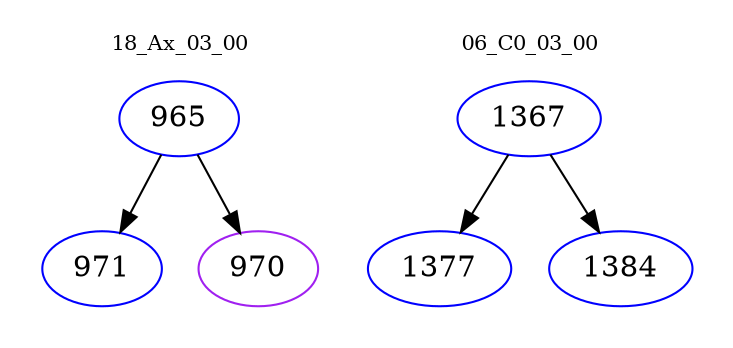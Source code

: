 digraph{
subgraph cluster_0 {
color = white
label = "18_Ax_03_00";
fontsize=10;
T0_965 [label="965", color="blue"]
T0_965 -> T0_971 [color="black"]
T0_971 [label="971", color="blue"]
T0_965 -> T0_970 [color="black"]
T0_970 [label="970", color="purple"]
}
subgraph cluster_1 {
color = white
label = "06_C0_03_00";
fontsize=10;
T1_1367 [label="1367", color="blue"]
T1_1367 -> T1_1377 [color="black"]
T1_1377 [label="1377", color="blue"]
T1_1367 -> T1_1384 [color="black"]
T1_1384 [label="1384", color="blue"]
}
}
